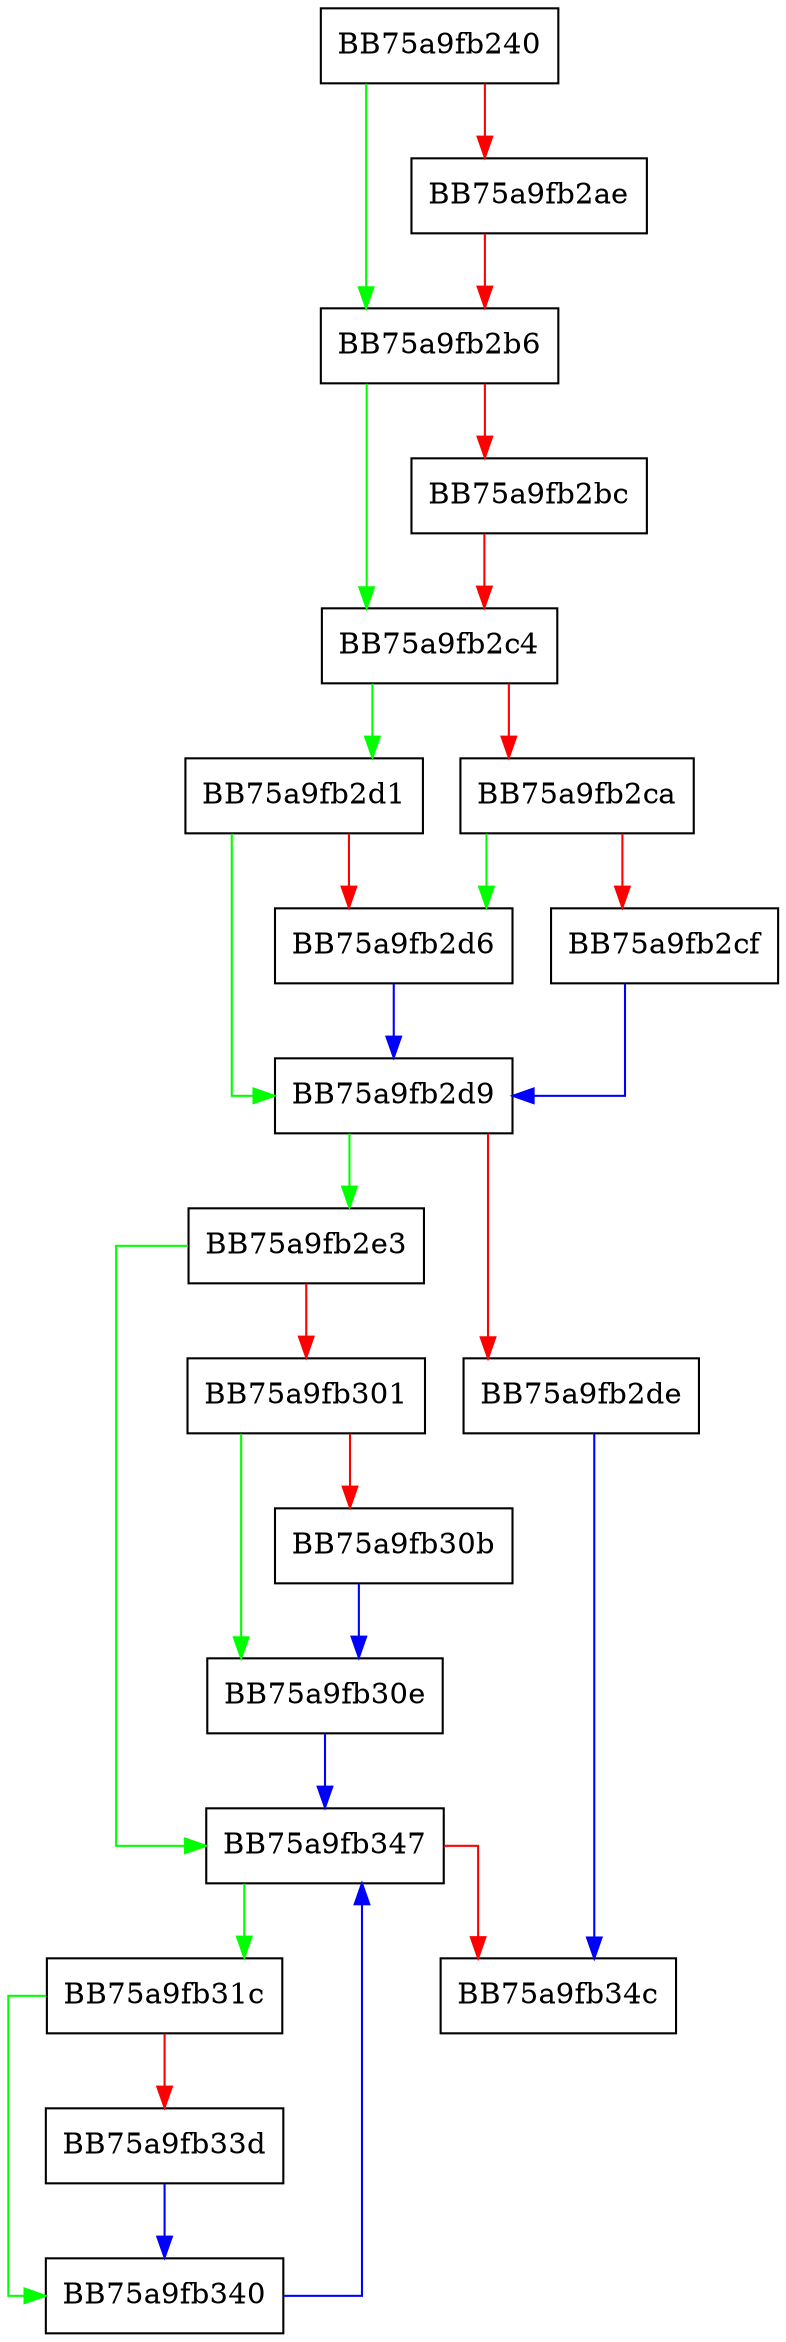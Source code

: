 digraph do_get {
  node [shape="box"];
  graph [splines=ortho];
  BB75a9fb240 -> BB75a9fb2b6 [color="green"];
  BB75a9fb240 -> BB75a9fb2ae [color="red"];
  BB75a9fb2ae -> BB75a9fb2b6 [color="red"];
  BB75a9fb2b6 -> BB75a9fb2c4 [color="green"];
  BB75a9fb2b6 -> BB75a9fb2bc [color="red"];
  BB75a9fb2bc -> BB75a9fb2c4 [color="red"];
  BB75a9fb2c4 -> BB75a9fb2d1 [color="green"];
  BB75a9fb2c4 -> BB75a9fb2ca [color="red"];
  BB75a9fb2ca -> BB75a9fb2d6 [color="green"];
  BB75a9fb2ca -> BB75a9fb2cf [color="red"];
  BB75a9fb2cf -> BB75a9fb2d9 [color="blue"];
  BB75a9fb2d1 -> BB75a9fb2d9 [color="green"];
  BB75a9fb2d1 -> BB75a9fb2d6 [color="red"];
  BB75a9fb2d6 -> BB75a9fb2d9 [color="blue"];
  BB75a9fb2d9 -> BB75a9fb2e3 [color="green"];
  BB75a9fb2d9 -> BB75a9fb2de [color="red"];
  BB75a9fb2de -> BB75a9fb34c [color="blue"];
  BB75a9fb2e3 -> BB75a9fb347 [color="green"];
  BB75a9fb2e3 -> BB75a9fb301 [color="red"];
  BB75a9fb301 -> BB75a9fb30e [color="green"];
  BB75a9fb301 -> BB75a9fb30b [color="red"];
  BB75a9fb30b -> BB75a9fb30e [color="blue"];
  BB75a9fb30e -> BB75a9fb347 [color="blue"];
  BB75a9fb31c -> BB75a9fb340 [color="green"];
  BB75a9fb31c -> BB75a9fb33d [color="red"];
  BB75a9fb33d -> BB75a9fb340 [color="blue"];
  BB75a9fb340 -> BB75a9fb347 [color="blue"];
  BB75a9fb347 -> BB75a9fb31c [color="green"];
  BB75a9fb347 -> BB75a9fb34c [color="red"];
}